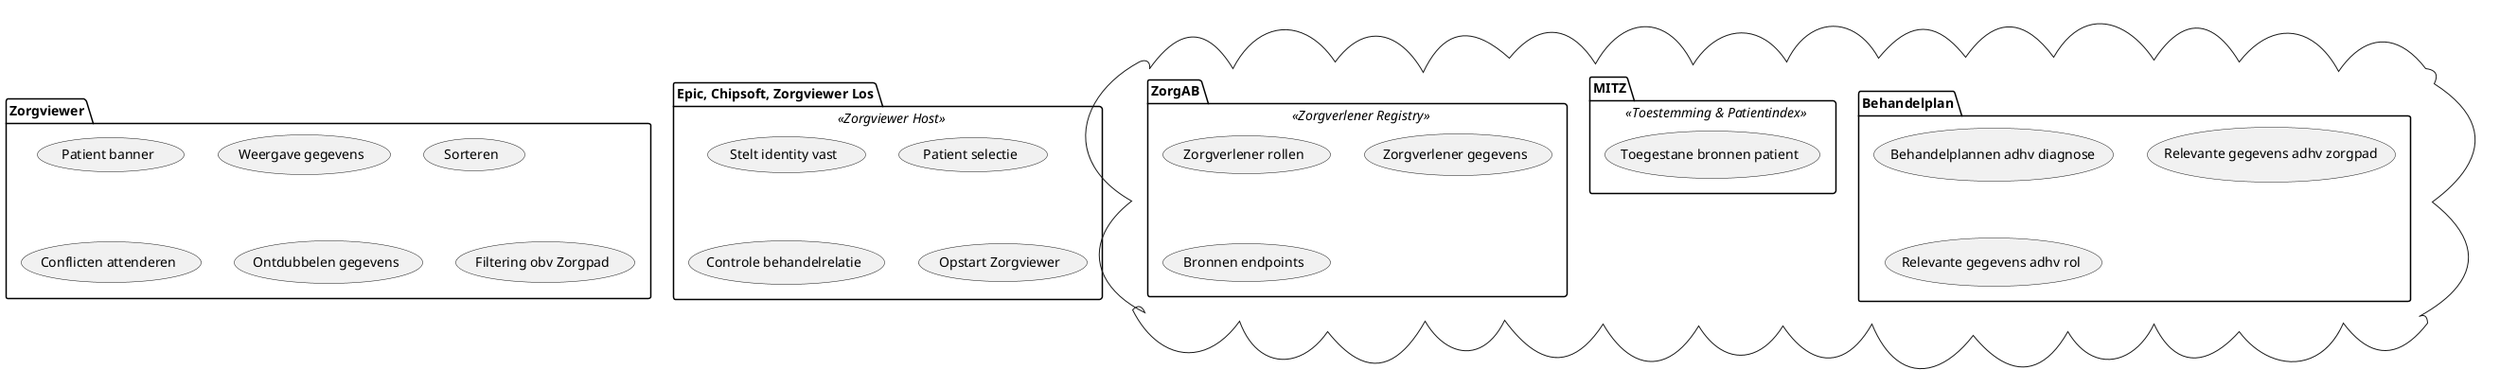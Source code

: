 @startuml

'left to right direction

package "Zorgviewer" {
 (Patient banner)
 (Weergave gegevens)
 (Sorteren)
 (Conflicten attenderen)
 (Ontdubbelen gegevens)
 (Filtering obv Zorgpad)
}

package "Epic, Chipsoft, Zorgviewer Los" <<Zorgviewer Host>> {
 (Stelt identity vast)
 (Patient selectie)
 (Controle behandelrelatie)
 (Opstart Zorgviewer)
}

cloud {
 package [Behandelplan] {
  (Behandelplannen adhv diagnose)
  (Relevante gegevens adhv zorgpad)
  (Relevante gegevens adhv rol)
 }
 package [MITZ] <<Toestemming & Patientindex>> {
  (Toegestane bronnen patient)
 }
 package [ZorgAB] <<Zorgverlener Registry>> {
  (Zorgverlener rollen)
  (Zorgverlener gegevens)
  (Bronnen endpoints)
 }
}

@enduml
